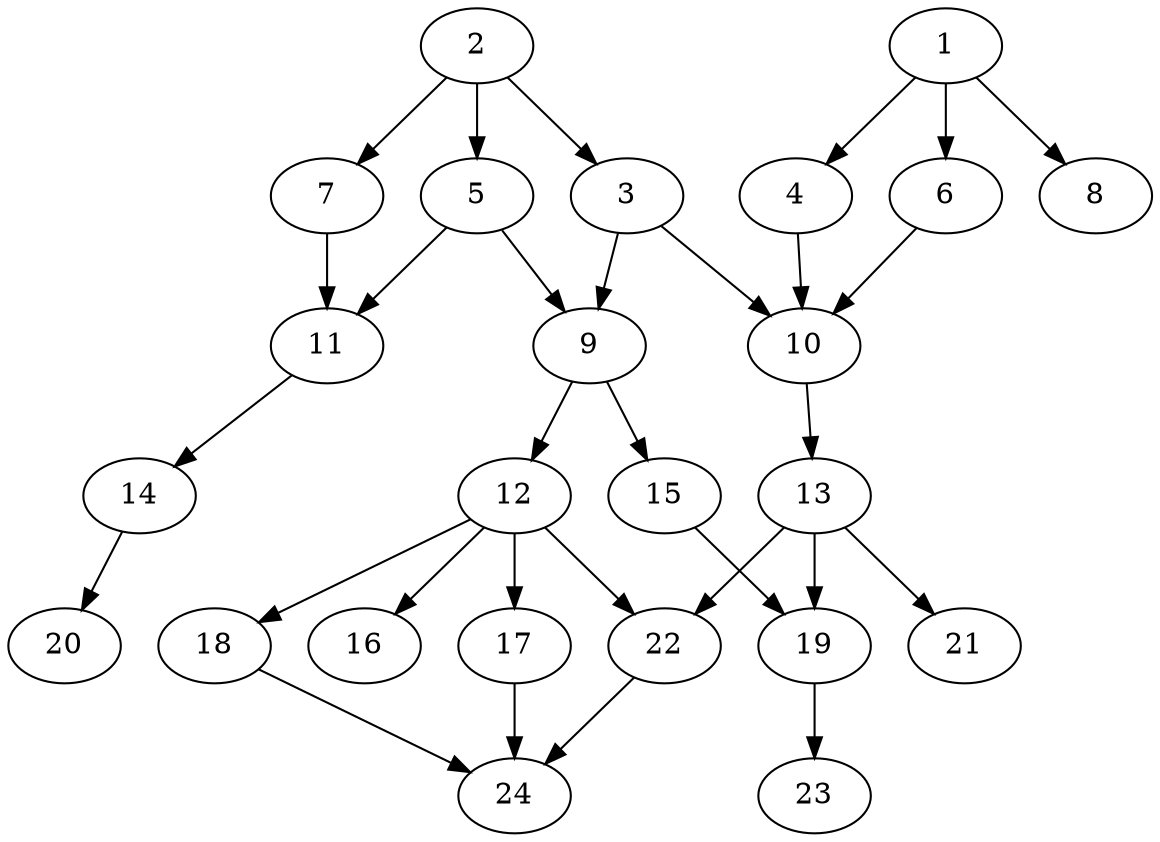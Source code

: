 // DAG (tier=2-normal, mode=data, n=24, ccr=0.417, fat=0.516, density=0.420, regular=0.505, jump=0.137, mindata=2097152, maxdata=16777216)
// DAG automatically generated by daggen at Sun Aug 24 16:33:34 2025
// /home/ermia/Project/Environments/daggen/bin/daggen --dot --ccr 0.417 --fat 0.516 --regular 0.505 --density 0.420 --jump 0.137 --mindata 2097152 --maxdata 16777216 -n 24 
digraph G {
  1 [size="109685164798068272", alpha="0.18", expect_size="54842582399034136"]
  1 -> 4 [size ="48964774658048"]
  1 -> 6 [size ="48964774658048"]
  1 -> 8 [size ="48964774658048"]
  2 [size="24678211681709344", alpha="0.03", expect_size="12339105840854672"]
  2 -> 3 [size ="521414532661248"]
  2 -> 5 [size ="521414532661248"]
  2 -> 7 [size ="521414532661248"]
  3 [size="2812066995568426090496", alpha="0.02", expect_size="1406033497784213045248"]
  3 -> 9 [size ="1593824245710848"]
  3 -> 10 [size ="1593824245710848"]
  4 [size="13823273182527304", alpha="0.10", expect_size="6911636591263652"]
  4 -> 10 [size ="258110832771072"]
  5 [size="5093890773208046", alpha="0.14", expect_size="2546945386604023"]
  5 -> 9 [size ="99152037937152"]
  5 -> 11 [size ="99152037937152"]
  6 [size="99253288879526480", alpha="0.18", expect_size="49626644439763240"]
  6 -> 10 [size ="78291088179200"]
  7 [size="23854678618826688", alpha="0.02", expect_size="11927339309413344"]
  7 -> 11 [size ="1483414628728832"]
  8 [size="1912729343475556352", alpha="0.13", expect_size="956364671737778176"]
  9 [size="20278817249041840", alpha="0.16", expect_size="10139408624520920"]
  9 -> 12 [size ="456137908420608"]
  9 -> 15 [size ="456137908420608"]
  10 [size="216523952714226528", alpha="0.03", expect_size="108261976357113264"]
  10 -> 13 [size ="424419683991552"]
  11 [size="1945894288990796288", alpha="0.02", expect_size="972947144495398144"]
  11 -> 14 [size ="1768086403284992"]
  12 [size="36452758901519024128", alpha="0.04", expect_size="18226379450759512064"]
  12 -> 16 [size ="87951568535552"]
  12 -> 17 [size ="87951568535552"]
  12 -> 18 [size ="87951568535552"]
  12 -> 22 [size ="87951568535552"]
  13 [size="2515292410264799232", alpha="0.17", expect_size="1257646205132399616"]
  13 -> 19 [size ="1408964021452800"]
  13 -> 21 [size ="1408964021452800"]
  13 -> 22 [size ="1408964021452800"]
  14 [size="3718181096510755700736", alpha="0.14", expect_size="1859090548255377850368"]
  14 -> 20 [size ="1920040307785728"]
  15 [size="60183197326814216192", alpha="0.15", expect_size="30091598663407108096"]
  15 -> 19 [size ="122858957176832"]
  16 [size="3316289367110192201728", alpha="0.05", expect_size="1658144683555096100864"]
  17 [size="2602298357601695232", alpha="0.19", expect_size="1301149178800847616"]
  17 -> 24 [size ="894099582353408"]
  18 [size="133024793200019168", alpha="0.18", expect_size="66512396600009584"]
  18 -> 24 [size ="50188337020928"]
  19 [size="177574075488593248256", alpha="0.06", expect_size="88787037744296624128"]
  19 -> 23 [size ="252741385453568"]
  20 [size="381550120734176575488", alpha="0.02", expect_size="190775060367088287744"]
  21 [size="168031969816219904", alpha="0.01", expect_size="84015984908109952"]
  22 [size="19673723303022400", alpha="0.10", expect_size="9836861651511200"]
  22 -> 24 [size ="438375576240128"]
  23 [size="4230349712945227759616", alpha="0.17", expect_size="2115174856472613879808"]
  24 [size="26223120375024768", alpha="0.00", expect_size="13111560187512384"]
}